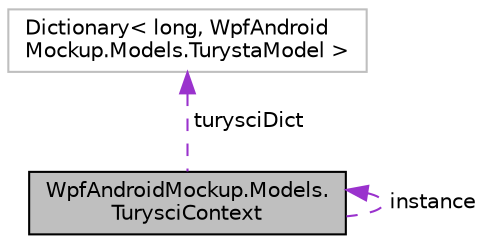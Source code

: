 digraph "WpfAndroidMockup.Models.TurysciContext"
{
 // INTERACTIVE_SVG=YES
  edge [fontname="Helvetica",fontsize="10",labelfontname="Helvetica",labelfontsize="10"];
  node [fontname="Helvetica",fontsize="10",shape=record];
  Node1 [label="WpfAndroidMockup.Models.\lTurysciContext",height=0.2,width=0.4,color="black", fillcolor="grey75", style="filled", fontcolor="black"];
  Node2 -> Node1 [dir="back",color="darkorchid3",fontsize="10",style="dashed",label=" turysciDict" ,fontname="Helvetica"];
  Node2 [label="Dictionary\< long, WpfAndroid\lMockup.Models.TurystaModel \>",height=0.2,width=0.4,color="grey75", fillcolor="white", style="filled"];
  Node1 -> Node1 [dir="back",color="darkorchid3",fontsize="10",style="dashed",label=" instance" ,fontname="Helvetica"];
}
